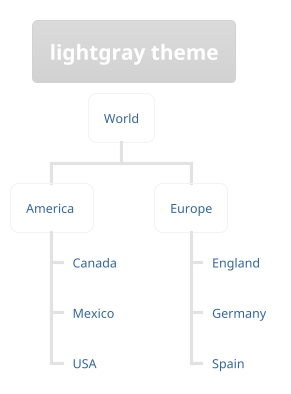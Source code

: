 ' Do not edit
' Theme Gallery
' autogenerated by script
'
@startwbs
!theme lightgray
title lightgray theme
* World
** America 
***_ Canada 
***_ Mexico
***_ USA
** Europe
***_  England
***_  Germany
***_  Spain
@endwbs
